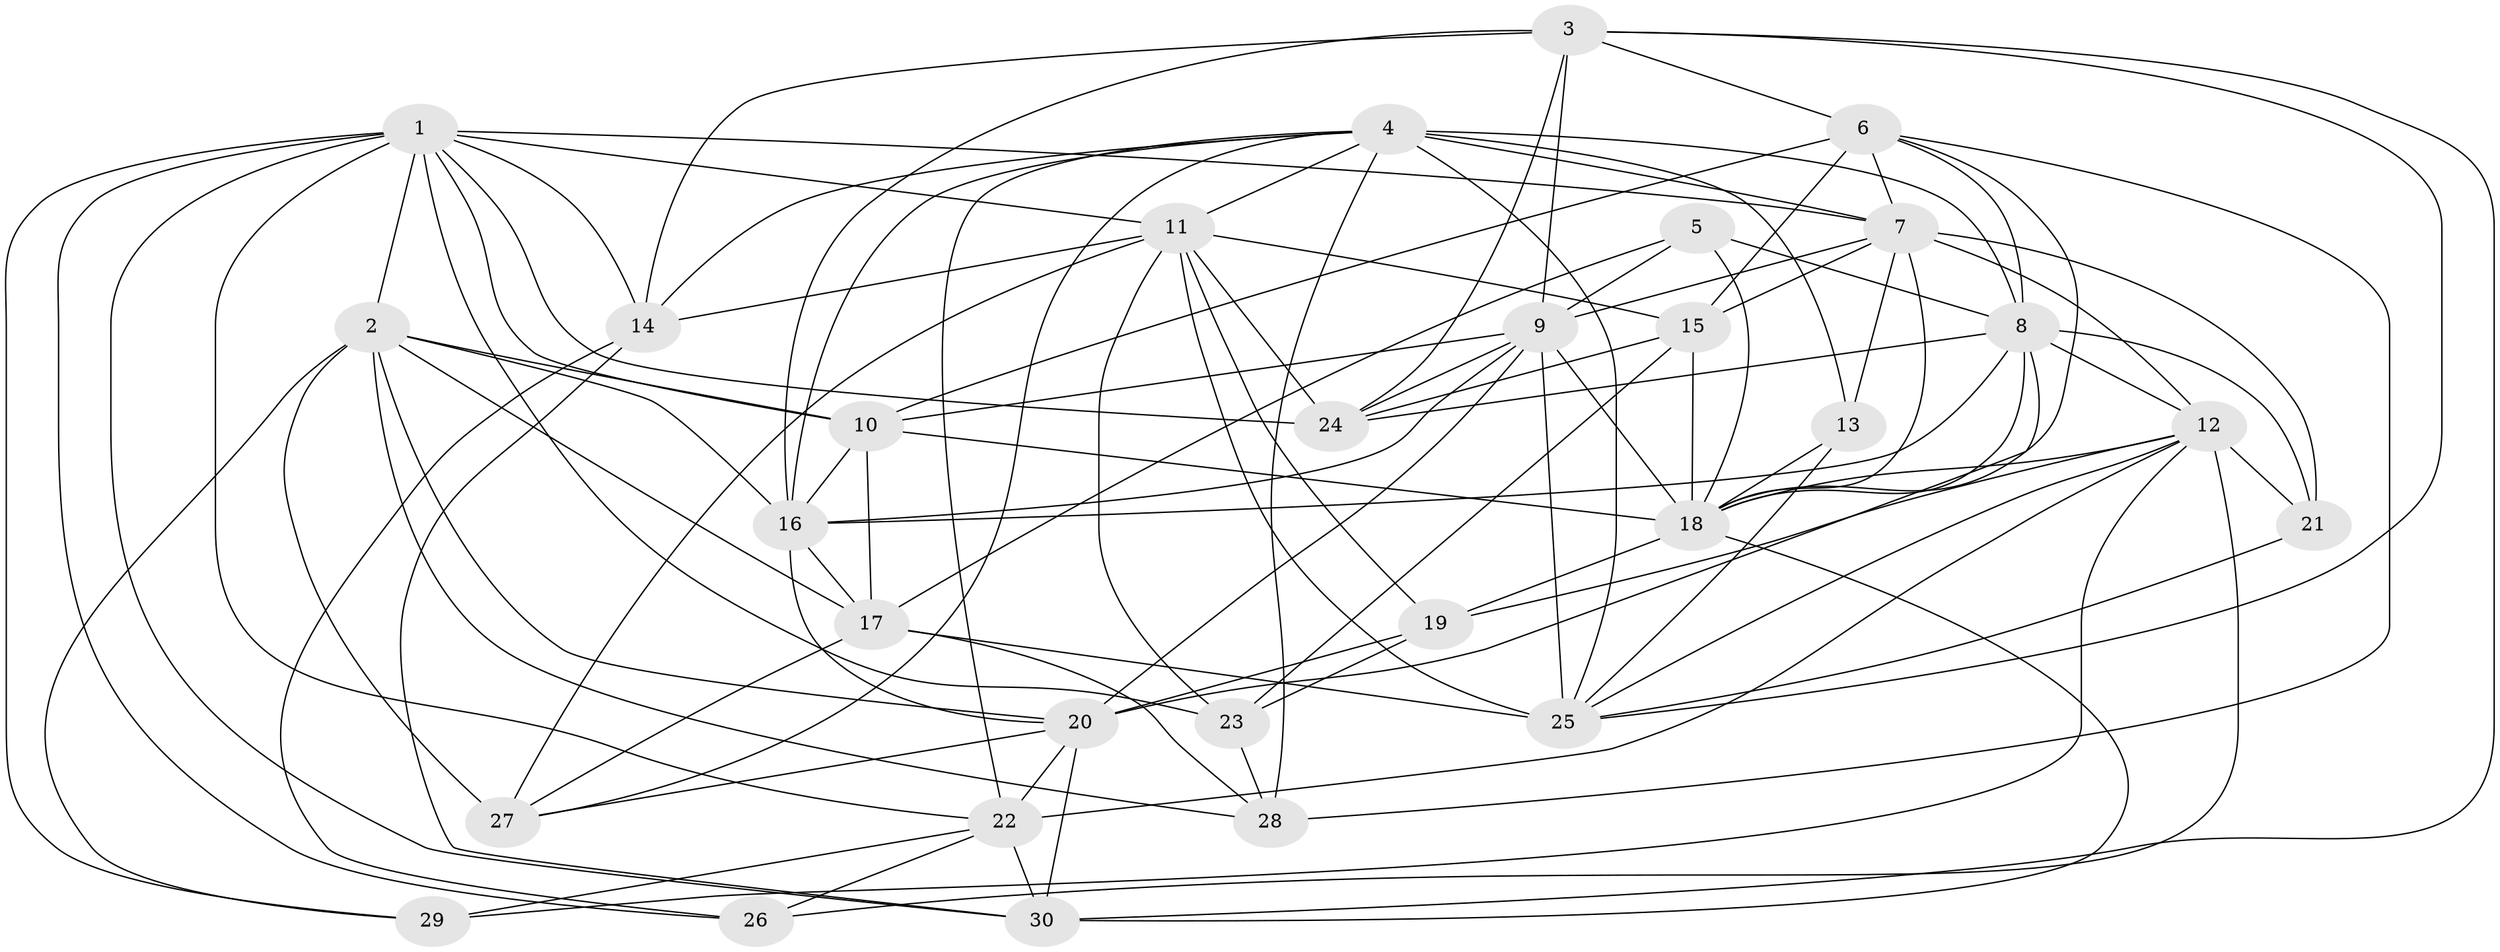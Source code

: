 // original degree distribution, {4: 1.0}
// Generated by graph-tools (version 1.1) at 2025/53/03/04/25 22:53:50]
// undirected, 30 vertices, 104 edges
graph export_dot {
  node [color=gray90,style=filled];
  1;
  2;
  3;
  4;
  5;
  6;
  7;
  8;
  9;
  10;
  11;
  12;
  13;
  14;
  15;
  16;
  17;
  18;
  19;
  20;
  21;
  22;
  23;
  24;
  25;
  26;
  27;
  28;
  29;
  30;
  1 -- 2 [weight=1.0];
  1 -- 7 [weight=1.0];
  1 -- 10 [weight=1.0];
  1 -- 11 [weight=1.0];
  1 -- 14 [weight=1.0];
  1 -- 22 [weight=1.0];
  1 -- 23 [weight=1.0];
  1 -- 24 [weight=1.0];
  1 -- 26 [weight=2.0];
  1 -- 29 [weight=1.0];
  1 -- 30 [weight=1.0];
  2 -- 10 [weight=1.0];
  2 -- 16 [weight=1.0];
  2 -- 17 [weight=1.0];
  2 -- 20 [weight=3.0];
  2 -- 27 [weight=1.0];
  2 -- 28 [weight=1.0];
  2 -- 29 [weight=1.0];
  3 -- 6 [weight=1.0];
  3 -- 9 [weight=2.0];
  3 -- 14 [weight=1.0];
  3 -- 16 [weight=1.0];
  3 -- 24 [weight=1.0];
  3 -- 25 [weight=1.0];
  3 -- 30 [weight=1.0];
  4 -- 7 [weight=2.0];
  4 -- 8 [weight=1.0];
  4 -- 11 [weight=1.0];
  4 -- 13 [weight=1.0];
  4 -- 14 [weight=1.0];
  4 -- 16 [weight=1.0];
  4 -- 22 [weight=1.0];
  4 -- 25 [weight=1.0];
  4 -- 27 [weight=1.0];
  4 -- 28 [weight=2.0];
  5 -- 8 [weight=1.0];
  5 -- 9 [weight=1.0];
  5 -- 17 [weight=1.0];
  5 -- 18 [weight=1.0];
  6 -- 7 [weight=1.0];
  6 -- 8 [weight=2.0];
  6 -- 10 [weight=2.0];
  6 -- 15 [weight=2.0];
  6 -- 18 [weight=1.0];
  6 -- 28 [weight=1.0];
  7 -- 9 [weight=1.0];
  7 -- 12 [weight=1.0];
  7 -- 13 [weight=1.0];
  7 -- 15 [weight=1.0];
  7 -- 18 [weight=1.0];
  7 -- 21 [weight=1.0];
  8 -- 12 [weight=1.0];
  8 -- 16 [weight=1.0];
  8 -- 18 [weight=1.0];
  8 -- 20 [weight=1.0];
  8 -- 21 [weight=1.0];
  8 -- 24 [weight=1.0];
  9 -- 10 [weight=1.0];
  9 -- 16 [weight=1.0];
  9 -- 18 [weight=1.0];
  9 -- 20 [weight=3.0];
  9 -- 24 [weight=1.0];
  9 -- 25 [weight=1.0];
  10 -- 16 [weight=1.0];
  10 -- 17 [weight=1.0];
  10 -- 18 [weight=1.0];
  11 -- 14 [weight=1.0];
  11 -- 15 [weight=2.0];
  11 -- 19 [weight=2.0];
  11 -- 23 [weight=2.0];
  11 -- 24 [weight=1.0];
  11 -- 25 [weight=1.0];
  11 -- 27 [weight=1.0];
  12 -- 18 [weight=1.0];
  12 -- 19 [weight=2.0];
  12 -- 21 [weight=1.0];
  12 -- 22 [weight=2.0];
  12 -- 25 [weight=1.0];
  12 -- 26 [weight=2.0];
  12 -- 29 [weight=1.0];
  13 -- 18 [weight=1.0];
  13 -- 25 [weight=1.0];
  14 -- 26 [weight=1.0];
  14 -- 30 [weight=1.0];
  15 -- 18 [weight=1.0];
  15 -- 23 [weight=1.0];
  15 -- 24 [weight=1.0];
  16 -- 17 [weight=1.0];
  16 -- 20 [weight=1.0];
  17 -- 25 [weight=3.0];
  17 -- 27 [weight=2.0];
  17 -- 28 [weight=1.0];
  18 -- 19 [weight=2.0];
  18 -- 30 [weight=1.0];
  19 -- 20 [weight=1.0];
  19 -- 23 [weight=1.0];
  20 -- 22 [weight=1.0];
  20 -- 27 [weight=1.0];
  20 -- 30 [weight=1.0];
  21 -- 25 [weight=1.0];
  22 -- 26 [weight=1.0];
  22 -- 29 [weight=1.0];
  22 -- 30 [weight=1.0];
  23 -- 28 [weight=1.0];
}
